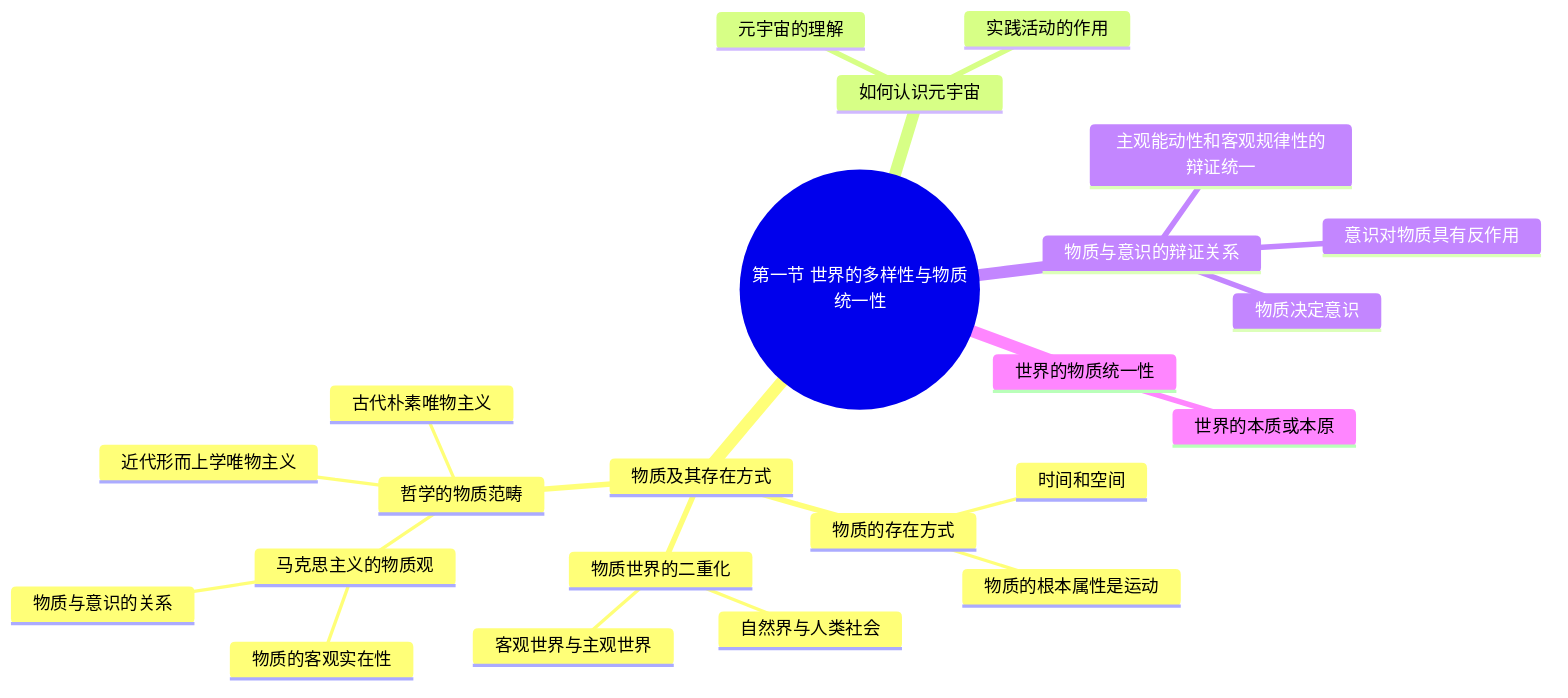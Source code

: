 mindmap
  root((第一节 世界的多样性与物质统一性))
    物质及其存在方式
      哲学的物质范畴
        古代朴素唯物主义
        近代形而上学唯物主义
        马克思主义的物质观
          物质的客观实在性
          物质与意识的关系
      物质的存在方式
        物质的根本属性是运动
        时间和空间
      物质世界的二重化
        自然界与人类社会
        客观世界与主观世界
    如何认识元宇宙
      元宇宙的理解
      实践活动的作用
    物质与意识的辩证关系
      物质决定意识
      意识对物质具有反作用
      主观能动性和客观规律性的辩证统一
    世界的物质统一性
      世界的本质或本原